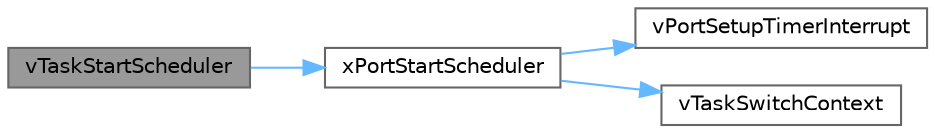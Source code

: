 digraph "vTaskStartScheduler"
{
 // LATEX_PDF_SIZE
  bgcolor="transparent";
  edge [fontname=Helvetica,fontsize=10,labelfontname=Helvetica,labelfontsize=10];
  node [fontname=Helvetica,fontsize=10,shape=box,height=0.2,width=0.4];
  rankdir="LR";
  Node1 [id="Node000001",label="vTaskStartScheduler",height=0.2,width=0.4,color="gray40", fillcolor="grey60", style="filled", fontcolor="black",tooltip=" "];
  Node1 -> Node2 [id="edge1_Node000001_Node000002",color="steelblue1",style="solid",tooltip=" "];
  Node2 [id="Node000002",label="xPortStartScheduler",height=0.2,width=0.4,color="grey40", fillcolor="white", style="filled",URL="$port_8c.html#ade5a8c6666e7413a0355cc252029c5c6",tooltip=" "];
  Node2 -> Node3 [id="edge2_Node000002_Node000003",color="steelblue1",style="solid",tooltip=" "];
  Node3 [id="Node000003",label="vPortSetupTimerInterrupt",height=0.2,width=0.4,color="grey40", fillcolor="white", style="filled",URL="$port_8c.html#a4649001ea4d29b80759e6eca4bba58eb",tooltip=" "];
  Node2 -> Node4 [id="edge3_Node000002_Node000004",color="steelblue1",style="solid",tooltip=" "];
  Node4 [id="Node000004",label="vTaskSwitchContext",height=0.2,width=0.4,color="grey40", fillcolor="white", style="filled",URL="$tasks_8c.html#a9c86137bc3c1cbffc39fff22627cb885",tooltip=" "];
}
